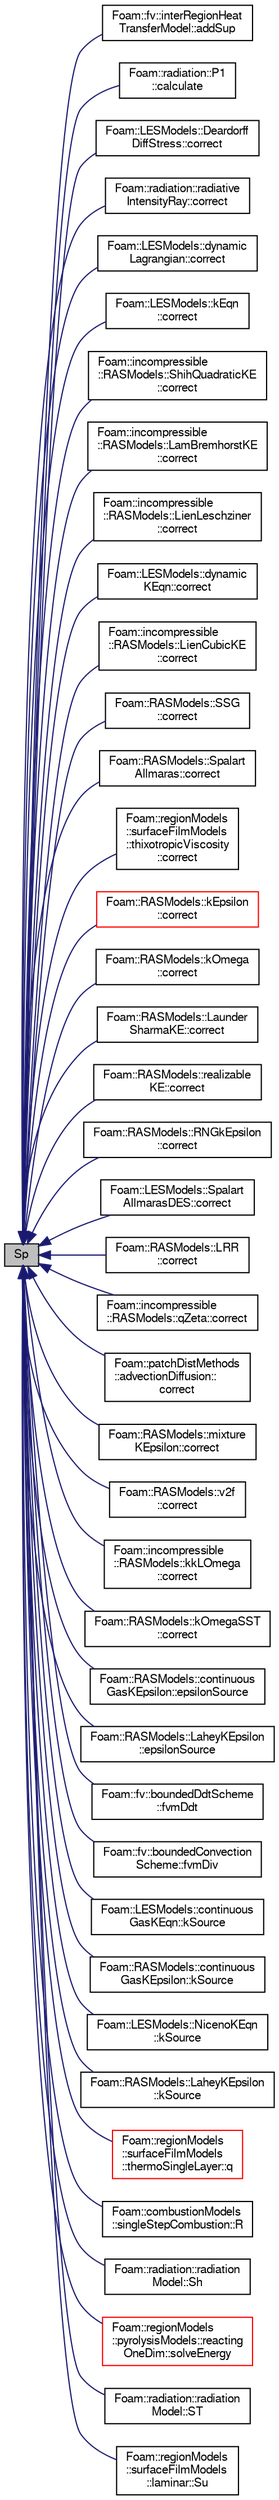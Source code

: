 digraph "Sp"
{
  bgcolor="transparent";
  edge [fontname="FreeSans",fontsize="10",labelfontname="FreeSans",labelfontsize="10"];
  node [fontname="FreeSans",fontsize="10",shape=record];
  rankdir="LR";
  Node1 [label="Sp",height=0.2,width=0.4,color="black", fillcolor="grey75", style="filled" fontcolor="black"];
  Node1 -> Node2 [dir="back",color="midnightblue",fontsize="10",style="solid",fontname="FreeSans"];
  Node2 [label="Foam::fv::interRegionHeat\lTransferModel::addSup",height=0.2,width=0.4,color="black",URL="$a01127.html#a9c3a3fc9e70c143a42b667f4c9485ec3",tooltip="Source term to energy equation. "];
  Node1 -> Node3 [dir="back",color="midnightblue",fontsize="10",style="solid",fontname="FreeSans"];
  Node3 [label="Foam::radiation::P1\l::calculate",height=0.2,width=0.4,color="black",URL="$a01705.html#afe1d8348c24e6589bc7c0b3f689316a7",tooltip="Solve radiation equation(s) "];
  Node1 -> Node4 [dir="back",color="midnightblue",fontsize="10",style="solid",fontname="FreeSans"];
  Node4 [label="Foam::LESModels::Deardorff\lDiffStress::correct",height=0.2,width=0.4,color="black",URL="$a00482.html#a3ae44b28050c3aa494c1d8e18cf618c1",tooltip="Correct sub-grid stress, eddy-Viscosity and related properties. "];
  Node1 -> Node5 [dir="back",color="midnightblue",fontsize="10",style="solid",fontname="FreeSans"];
  Node5 [label="Foam::radiation::radiative\lIntensityRay::correct",height=0.2,width=0.4,color="black",URL="$a02002.html#a5d8b5f2f9d4a9af38848bb31b74a2ddf",tooltip="Update radiative intensity on i direction. "];
  Node1 -> Node6 [dir="back",color="midnightblue",fontsize="10",style="solid",fontname="FreeSans"];
  Node6 [label="Foam::LESModels::dynamic\lLagrangian::correct",height=0.2,width=0.4,color="black",URL="$a00581.html#a3ae44b28050c3aa494c1d8e18cf618c1",tooltip="Correct Eddy-Viscosity and related properties. "];
  Node1 -> Node7 [dir="back",color="midnightblue",fontsize="10",style="solid",fontname="FreeSans"];
  Node7 [label="Foam::LESModels::kEqn\l::correct",height=0.2,width=0.4,color="black",URL="$a01190.html#a3ae44b28050c3aa494c1d8e18cf618c1",tooltip="Correct eddy-Viscosity and related properties. "];
  Node1 -> Node8 [dir="back",color="midnightblue",fontsize="10",style="solid",fontname="FreeSans"];
  Node8 [label="Foam::incompressible\l::RASModels::ShihQuadraticKE\l::correct",height=0.2,width=0.4,color="black",URL="$a02228.html#a3ae44b28050c3aa494c1d8e18cf618c1",tooltip="Solve the turbulence equations and correct the turbulence viscosity. "];
  Node1 -> Node9 [dir="back",color="midnightblue",fontsize="10",style="solid",fontname="FreeSans"];
  Node9 [label="Foam::incompressible\l::RASModels::LamBremhorstKE\l::correct",height=0.2,width=0.4,color="black",URL="$a01226.html#a3ae44b28050c3aa494c1d8e18cf618c1",tooltip="Solve the turbulence equations and correct the turbulence viscosity. "];
  Node1 -> Node10 [dir="back",color="midnightblue",fontsize="10",style="solid",fontname="FreeSans"];
  Node10 [label="Foam::incompressible\l::RASModels::LienLeschziner\l::correct",height=0.2,width=0.4,color="black",URL="$a01274.html#a3ae44b28050c3aa494c1d8e18cf618c1",tooltip="Solve the turbulence equations and correct the turbulence viscosity. "];
  Node1 -> Node11 [dir="back",color="midnightblue",fontsize="10",style="solid",fontname="FreeSans"];
  Node11 [label="Foam::LESModels::dynamic\lKEqn::correct",height=0.2,width=0.4,color="black",URL="$a00580.html#a3ae44b28050c3aa494c1d8e18cf618c1",tooltip="Correct Eddy-Viscosity and related properties. "];
  Node1 -> Node12 [dir="back",color="midnightblue",fontsize="10",style="solid",fontname="FreeSans"];
  Node12 [label="Foam::incompressible\l::RASModels::LienCubicKE\l::correct",height=0.2,width=0.4,color="black",URL="$a01273.html#a3ae44b28050c3aa494c1d8e18cf618c1",tooltip="Solve the turbulence equations and correct the turbulence viscosity. "];
  Node1 -> Node13 [dir="back",color="midnightblue",fontsize="10",style="solid",fontname="FreeSans"];
  Node13 [label="Foam::RASModels::SSG\l::correct",height=0.2,width=0.4,color="black",URL="$a02350.html#a3ae44b28050c3aa494c1d8e18cf618c1",tooltip="Solve the turbulence equations and correct eddy-Viscosity and. "];
  Node1 -> Node14 [dir="back",color="midnightblue",fontsize="10",style="solid",fontname="FreeSans"];
  Node14 [label="Foam::RASModels::Spalart\lAllmaras::correct",height=0.2,width=0.4,color="black",URL="$a02318.html#a3ae44b28050c3aa494c1d8e18cf618c1",tooltip="Solve the turbulence equations and correct the turbulence viscosity. "];
  Node1 -> Node15 [dir="back",color="midnightblue",fontsize="10",style="solid",fontname="FreeSans"];
  Node15 [label="Foam::regionModels\l::surfaceFilmModels\l::thixotropicViscosity\l::correct",height=0.2,width=0.4,color="black",URL="$a02532.html#a2e639533765b4cde1bd3d0f0c528aa6c",tooltip="Correct. "];
  Node1 -> Node16 [dir="back",color="midnightblue",fontsize="10",style="solid",fontname="FreeSans"];
  Node16 [label="Foam::RASModels::kEpsilon\l::correct",height=0.2,width=0.4,color="red",URL="$a01189.html#a3ae44b28050c3aa494c1d8e18cf618c1",tooltip="Solve the turbulence equations and correct the turbulence viscosity. "];
  Node1 -> Node17 [dir="back",color="midnightblue",fontsize="10",style="solid",fontname="FreeSans"];
  Node17 [label="Foam::RASModels::kOmega\l::correct",height=0.2,width=0.4,color="black",URL="$a01206.html#a3ae44b28050c3aa494c1d8e18cf618c1",tooltip="Solve the turbulence equations and correct the turbulence viscosity. "];
  Node1 -> Node18 [dir="back",color="midnightblue",fontsize="10",style="solid",fontname="FreeSans"];
  Node18 [label="Foam::RASModels::Launder\lSharmaKE::correct",height=0.2,width=0.4,color="black",URL="$a01236.html#a3ae44b28050c3aa494c1d8e18cf618c1",tooltip="Solve the turbulence equations and correct the turbulence viscosity. "];
  Node1 -> Node19 [dir="back",color="midnightblue",fontsize="10",style="solid",fontname="FreeSans"];
  Node19 [label="Foam::RASModels::realizable\lKE::correct",height=0.2,width=0.4,color="black",URL="$a02037.html#a3ae44b28050c3aa494c1d8e18cf618c1",tooltip="Solve the turbulence equations and correct the turbulence viscosity. "];
  Node1 -> Node20 [dir="back",color="midnightblue",fontsize="10",style="solid",fontname="FreeSans"];
  Node20 [label="Foam::RASModels::RNGkEpsilon\l::correct",height=0.2,width=0.4,color="black",URL="$a02145.html#a3ae44b28050c3aa494c1d8e18cf618c1",tooltip="Solve the turbulence equations and correct the turbulence viscosity. "];
  Node1 -> Node21 [dir="back",color="midnightblue",fontsize="10",style="solid",fontname="FreeSans"];
  Node21 [label="Foam::LESModels::Spalart\lAllmarasDES::correct",height=0.2,width=0.4,color="black",URL="$a02320.html#a3ae44b28050c3aa494c1d8e18cf618c1",tooltip="Correct nuTilda and related properties. "];
  Node1 -> Node22 [dir="back",color="midnightblue",fontsize="10",style="solid",fontname="FreeSans"];
  Node22 [label="Foam::RASModels::LRR\l::correct",height=0.2,width=0.4,color="black",URL="$a01344.html#a3ae44b28050c3aa494c1d8e18cf618c1",tooltip="Solve the turbulence equations and correct eddy-Viscosity and. "];
  Node1 -> Node23 [dir="back",color="midnightblue",fontsize="10",style="solid",fontname="FreeSans"];
  Node23 [label="Foam::incompressible\l::RASModels::qZeta::correct",height=0.2,width=0.4,color="black",URL="$a01996.html#a3ae44b28050c3aa494c1d8e18cf618c1",tooltip="Solve the turbulence equations and correct the turbulence viscosity. "];
  Node1 -> Node24 [dir="back",color="midnightblue",fontsize="10",style="solid",fontname="FreeSans"];
  Node24 [label="Foam::patchDistMethods\l::advectionDiffusion::\lcorrect",height=0.2,width=0.4,color="black",URL="$a00033.html#a612bb420e07dbe61608dafebdebbaf8a",tooltip="Correct the given distance-to-patch and normal-to-patch fields. "];
  Node1 -> Node25 [dir="back",color="midnightblue",fontsize="10",style="solid",fontname="FreeSans"];
  Node25 [label="Foam::RASModels::mixture\lKEpsilon::correct",height=0.2,width=0.4,color="black",URL="$a01476.html#a3ae44b28050c3aa494c1d8e18cf618c1",tooltip="Solve the turbulence equations and correct the turbulence viscosity. "];
  Node1 -> Node26 [dir="back",color="midnightblue",fontsize="10",style="solid",fontname="FreeSans"];
  Node26 [label="Foam::RASModels::v2f\l::correct",height=0.2,width=0.4,color="black",URL="$a02700.html#a3ae44b28050c3aa494c1d8e18cf618c1",tooltip="Solve the turbulence equations and correct the turbulence viscosity. "];
  Node1 -> Node27 [dir="back",color="midnightblue",fontsize="10",style="solid",fontname="FreeSans"];
  Node27 [label="Foam::incompressible\l::RASModels::kkLOmega\l::correct",height=0.2,width=0.4,color="black",URL="$a01203.html#a3ae44b28050c3aa494c1d8e18cf618c1",tooltip="Solve the turbulence equations and correct the turbulence viscosity. "];
  Node1 -> Node28 [dir="back",color="midnightblue",fontsize="10",style="solid",fontname="FreeSans"];
  Node28 [label="Foam::RASModels::kOmegaSST\l::correct",height=0.2,width=0.4,color="black",URL="$a01207.html#a3ae44b28050c3aa494c1d8e18cf618c1",tooltip="Solve the turbulence equations and correct the turbulence viscosity. "];
  Node1 -> Node29 [dir="back",color="midnightblue",fontsize="10",style="solid",fontname="FreeSans"];
  Node29 [label="Foam::RASModels::continuous\lGasKEpsilon::epsilonSource",height=0.2,width=0.4,color="black",URL="$a00381.html#a735aae63c00c42eb78545a9a53aca979"];
  Node1 -> Node30 [dir="back",color="midnightblue",fontsize="10",style="solid",fontname="FreeSans"];
  Node30 [label="Foam::RASModels::LaheyKEpsilon\l::epsilonSource",height=0.2,width=0.4,color="black",URL="$a01222.html#a735aae63c00c42eb78545a9a53aca979"];
  Node1 -> Node31 [dir="back",color="midnightblue",fontsize="10",style="solid",fontname="FreeSans"];
  Node31 [label="Foam::fv::boundedDdtScheme\l::fvmDdt",height=0.2,width=0.4,color="black",URL="$a00148.html#a9210920f37338a519e6a7971e973ff35"];
  Node1 -> Node32 [dir="back",color="midnightblue",fontsize="10",style="solid",fontname="FreeSans"];
  Node32 [label="Foam::fv::boundedConvection\lScheme::fvmDiv",height=0.2,width=0.4,color="black",URL="$a00147.html#ae806c1ba4e4764f7f5b7f5beb710b6f8"];
  Node1 -> Node33 [dir="back",color="midnightblue",fontsize="10",style="solid",fontname="FreeSans"];
  Node33 [label="Foam::LESModels::continuous\lGasKEqn::kSource",height=0.2,width=0.4,color="black",URL="$a00382.html#a35d9c0577be35b98ff5b50384753d958"];
  Node1 -> Node34 [dir="back",color="midnightblue",fontsize="10",style="solid",fontname="FreeSans"];
  Node34 [label="Foam::RASModels::continuous\lGasKEpsilon::kSource",height=0.2,width=0.4,color="black",URL="$a00381.html#a35d9c0577be35b98ff5b50384753d958"];
  Node1 -> Node35 [dir="back",color="midnightblue",fontsize="10",style="solid",fontname="FreeSans"];
  Node35 [label="Foam::LESModels::NicenoKEqn\l::kSource",height=0.2,width=0.4,color="black",URL="$a01539.html#a35d9c0577be35b98ff5b50384753d958"];
  Node1 -> Node36 [dir="back",color="midnightblue",fontsize="10",style="solid",fontname="FreeSans"];
  Node36 [label="Foam::RASModels::LaheyKEpsilon\l::kSource",height=0.2,width=0.4,color="black",URL="$a01222.html#a35d9c0577be35b98ff5b50384753d958"];
  Node1 -> Node37 [dir="back",color="midnightblue",fontsize="10",style="solid",fontname="FreeSans"];
  Node37 [label="Foam::regionModels\l::surfaceFilmModels\l::thermoSingleLayer::q",height=0.2,width=0.4,color="red",URL="$a02527.html#aaaf1023924d5ab251d81d51b4f4f1ae3",tooltip="Return the wall/surface heat transfer term for the enthalpy equation. "];
  Node1 -> Node38 [dir="back",color="midnightblue",fontsize="10",style="solid",fontname="FreeSans"];
  Node38 [label="Foam::combustionModels\l::singleStepCombustion::R",height=0.2,width=0.4,color="black",URL="$a02257.html#af066e7a59613151f605c4aaf77d07725",tooltip="Fuel consumption rate matrix. "];
  Node1 -> Node39 [dir="back",color="midnightblue",fontsize="10",style="solid",fontname="FreeSans"];
  Node39 [label="Foam::radiation::radiation\lModel::Sh",height=0.2,width=0.4,color="black",URL="$a02001.html#ac3aa7f4713767ba043eba518149a8f2b",tooltip="Energy source term. "];
  Node1 -> Node40 [dir="back",color="midnightblue",fontsize="10",style="solid",fontname="FreeSans"];
  Node40 [label="Foam::regionModels\l::pyrolysisModels::reacting\lOneDim::solveEnergy",height=0.2,width=0.4,color="red",URL="$a02029.html#a533e6e7fb2c00cd976a89d545355000c",tooltip="Solve energy. "];
  Node1 -> Node41 [dir="back",color="midnightblue",fontsize="10",style="solid",fontname="FreeSans"];
  Node41 [label="Foam::radiation::radiation\lModel::ST",height=0.2,width=0.4,color="black",URL="$a02001.html#a3e7046a97ad99cc7f708c8052584f677",tooltip="Temperature source term. "];
  Node1 -> Node42 [dir="back",color="midnightblue",fontsize="10",style="solid",fontname="FreeSans"];
  Node42 [label="Foam::regionModels\l::surfaceFilmModels\l::laminar::Su",height=0.2,width=0.4,color="black",URL="$a01229.html#a5612f0ace4d023184ba98b868a08fd14",tooltip="Return the source for the film momentum equation. "];
}
